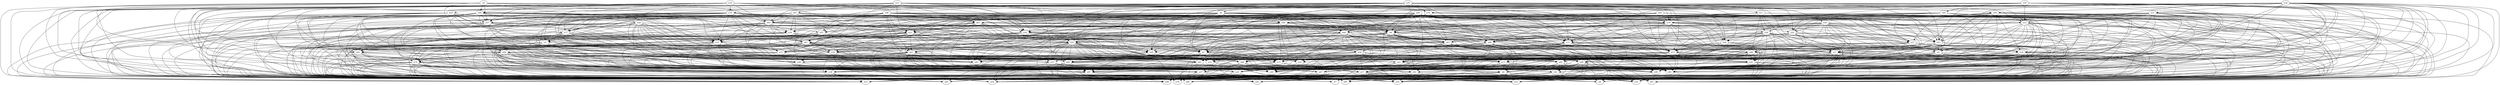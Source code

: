 digraph "" {
	n0 -> n22;
	n0 -> n30;
	n0 -> n42;
	n0 -> n51;
	n0 -> n54;
	n0 -> n65;
	n0 -> n80;
	n1 -> n14;
	n1 -> n15;
	n1 -> n52;
	n1 -> n65;
	n1 -> n75;
	n1 -> n78;
	n1 -> n80;
	n1 -> n81;
	n1 -> n83;
	n1 -> n87;
	n1 -> n93;
	n1 -> n96;
	n2 -> n38;
	n2 -> n42;
	n2 -> n47;
	n2 -> n64;
	n2 -> n65;
	n2 -> n67;
	n2 -> n78;
	n2 -> n80;
	n2 -> n83;
	n2 -> n91;
	n2 -> n96;
	n2 -> n99;
	n3 -> n22;
	n3 -> n30;
	n3 -> n38;
	n3 -> n42;
	n3 -> n48;
	n3 -> n75;
	n3 -> n80;
	n3 -> n82;
	n3 -> n85;
	n3 -> n91;
	n3 -> n92;
	n3 -> n93;
	n3 -> n96;
	n4 -> n7;
	n4 -> n12;
	n4 -> n13;
	n4 -> n19;
	n4 -> n28;
	n4 -> n42;
	n4 -> n44;
	n4 -> n46;
	n4 -> n57;
	n4 -> n62;
	n4 -> n65;
	n4 -> n68;
	n4 -> n69;
	n4 -> n72;
	n4 -> n75;
	n4 -> n86;
	n5 -> n7;
	n5 -> n17;
	n5 -> n25;
	n5 -> n40;
	n5 -> n51;
	n5 -> n54;
	n5 -> n83;
	n5 -> n93;
	n6 -> n0;
	n6 -> n5;
	n6 -> n21;
	n6 -> n22;
	n6 -> n27;
	n6 -> n37;
	n6 -> n43;
	n6 -> n51;
	n6 -> n52;
	n6 -> n54;
	n6 -> n55;
	n6 -> n66;
	n6 -> n72;
	n6 -> n88;
	n6 -> n91;
	n6 -> n93;
	n9 -> n1;
	n9 -> n6;
	n9 -> n8;
	n9 -> n12;
	n9 -> n13;
	n9 -> n16;
	n9 -> n19;
	n9 -> n29;
	n9 -> n40;
	n9 -> n50;
	n9 -> n53;
	n9 -> n54;
	n9 -> n56;
	n9 -> n58;
	n9 -> n61;
	n9 -> n62;
	n9 -> n65;
	n9 -> n67;
	n9 -> n68;
	n9 -> n71;
	n9 -> n77;
	n9 -> n84;
	n9 -> n87;
	n9 -> n93;
	n9 -> n96;
	n9 -> n99;
	n10 -> n3;
	n10 -> n17;
	n10 -> n21;
	n10 -> n38;
	n10 -> n48;
	n10 -> n54;
	n10 -> n65;
	n10 -> n82;
	n10 -> n83;
	n10 -> n85;
	n10 -> n89;
	n11 -> n2;
	n11 -> n3;
	n11 -> n5;
	n11 -> n7;
	n11 -> n8;
	n11 -> n12;
	n11 -> n13;
	n11 -> n36;
	n11 -> n38;
	n11 -> n51;
	n11 -> n52;
	n11 -> n63;
	n11 -> n71;
	n11 -> n85;
	n11 -> n86;
	n11 -> n87;
	n11 -> n88;
	n11 -> n90;
	n11 -> n96;
	n13 -> n38;
	n13 -> n48;
	n13 -> n51;
	n13 -> n52;
	n13 -> n73;
	n13 -> n75;
	n13 -> n83;
	n13 -> n87;
	n13 -> n90;
	n14 -> n17;
	n14 -> n42;
	n14 -> n47;
	n14 -> n78;
	n15 -> n0;
	n15 -> n8;
	n15 -> n25;
	n15 -> n37;
	n15 -> n38;
	n15 -> n54;
	n15 -> n83;
	n16 -> n40;
	n16 -> n80;
	n17 -> n8;
	n17 -> n22;
	n17 -> n30;
	n17 -> n51;
	n17 -> n54;
	n17 -> n65;
	n18 -> n6;
	n18 -> n7;
	n18 -> n13;
	n18 -> n14;
	n18 -> n15;
	n18 -> n19;
	n18 -> n24;
	n18 -> n32;
	n18 -> n37;
	n18 -> n38;
	n18 -> n44;
	n18 -> n46;
	n18 -> n52;
	n18 -> n53;
	n18 -> n54;
	n18 -> n55;
	n18 -> n56;
	n18 -> n57;
	n18 -> n63;
	n18 -> n65;
	n18 -> n67;
	n18 -> n69;
	n18 -> n71;
	n18 -> n76;
	n18 -> n79;
	n19 -> n7;
	n19 -> n16;
	n19 -> n17;
	n19 -> n22;
	n19 -> n26;
	n19 -> n41;
	n19 -> n43;
	n19 -> n47;
	n19 -> n66;
	n19 -> n70;
	n19 -> n71;
	n19 -> n85;
	n19 -> n86;
	n19 -> n88;
	n19 -> n91;
	n19 -> n92;
	n19 -> n96;
	n19 -> n97;
	n20 -> n0;
	n20 -> n13;
	n20 -> n27;
	n20 -> n38;
	n20 -> n41;
	n20 -> n42;
	n20 -> n43;
	n20 -> n52;
	n20 -> n55;
	n20 -> n70;
	n20 -> n71;
	n20 -> n75;
	n20 -> n86;
	n20 -> n91;
	n21 -> n12;
	n21 -> n38;
	n21 -> n42;
	n21 -> n92;
	n23 -> n10;
	n23 -> n12;
	n23 -> n14;
	n23 -> n15;
	n23 -> n26;
	n23 -> n37;
	n23 -> n62;
	n23 -> n64;
	n23 -> n67;
	n23 -> n70;
	n23 -> n71;
	n23 -> n74;
	n23 -> n78;
	n23 -> n81;
	n23 -> n83;
	n23 -> n85;
	n23 -> n88;
	n23 -> n89;
	n23 -> n90;
	n24 -> n1;
	n24 -> n10;
	n24 -> n40;
	n24 -> n57;
	n24 -> n62;
	n24 -> n64;
	n24 -> n74;
	n24 -> n75;
	n24 -> n77;
	n24 -> n87;
	n24 -> n90;
	n24 -> n92;
	n24 -> n97;
	n25 -> n12;
	n25 -> n22;
	n25 -> n30;
	n26 -> n8;
	n26 -> n14;
	n26 -> n22;
	n26 -> n38;
	n26 -> n51;
	n26 -> n52;
	n26 -> n54;
	n26 -> n75;
	n26 -> n91;
	n26 -> n92;
	n27 -> n3;
	n27 -> n7;
	n27 -> n15;
	n27 -> n26;
	n27 -> n64;
	n27 -> n70;
	n27 -> n72;
	n27 -> n73;
	n27 -> n83;
	n27 -> n90;
	n27 -> n91;
	n27 -> n96;
	n28 -> n3;
	n28 -> n8;
	n28 -> n10;
	n28 -> n12;
	n28 -> n14;
	n28 -> n26;
	n28 -> n41;
	n28 -> n43;
	n28 -> n48;
	n28 -> n54;
	n28 -> n65;
	n28 -> n70;
	n28 -> n71;
	n28 -> n72;
	n28 -> n75;
	n28 -> n77;
	n28 -> n81;
	n28 -> n82;
	n28 -> n86;
	n28 -> n90;
	n28 -> n96;
	n29 -> n0;
	n29 -> n8;
	n29 -> n13;
	n29 -> n41;
	n29 -> n47;
	n29 -> n65;
	n29 -> n66;
	n29 -> n85;
	n31 -> n0;
	n31 -> n1;
	n31 -> n8;
	n31 -> n13;
	n31 -> n14;
	n31 -> n16;
	n31 -> n19;
	n31 -> n21;
	n31 -> n32;
	n31 -> n37;
	n31 -> n47;
	n31 -> n51;
	n31 -> n53;
	n31 -> n56;
	n31 -> n63;
	n31 -> n64;
	n31 -> n71;
	n31 -> n75;
	n31 -> n78;
	n31 -> n80;
	n31 -> n93;
	n31 -> n97;
	n32 -> n2;
	n32 -> n3;
	n32 -> n5;
	n32 -> n6;
	n32 -> n21;
	n32 -> n22;
	n32 -> n30;
	n32 -> n41;
	n32 -> n42;
	n32 -> n43;
	n32 -> n54;
	n32 -> n66;
	n32 -> n67;
	n32 -> n70;
	n32 -> n75;
	n32 -> n80;
	n32 -> n81;
	n32 -> n85;
	n32 -> n91;
	n32 -> n92;
	n32 -> n97;
	n33 -> n1;
	n33 -> n13;
	n33 -> n15;
	n33 -> n23;
	n33 -> n25;
	n33 -> n29;
	n33 -> n40;
	n33 -> n45;
	n33 -> n53;
	n33 -> n63;
	n33 -> n70;
	n33 -> n75;
	n33 -> n80;
	n33 -> n83;
	n33 -> n87;
	n33 -> n89;
	n33 -> n90;
	n33 -> n91;
	n33 -> n94;
	n34 -> n3;
	n34 -> n8;
	n34 -> n14;
	n34 -> n21;
	n34 -> n22;
	n34 -> n23;
	n34 -> n25;
	n34 -> n26;
	n34 -> n30;
	n34 -> n31;
	n34 -> n37;
	n34 -> n51;
	n34 -> n53;
	n34 -> n54;
	n34 -> n57;
	n34 -> n60;
	n34 -> n67;
	n34 -> n71;
	n34 -> n73;
	n34 -> n76;
	n34 -> n81;
	n34 -> n82;
	n34 -> n83;
	n34 -> n88;
	n34 -> n92;
	n34 -> n94;
	n34 -> n99;
	n35 -> n1;
	n35 -> n3;
	n35 -> n7;
	n35 -> n9;
	n35 -> n11;
	n35 -> n13;
	n35 -> n16;
	n35 -> n17;
	n35 -> n19;
	n35 -> n20;
	n35 -> n23;
	n35 -> n29;
	n35 -> n32;
	n35 -> n39;
	n35 -> n46;
	n35 -> n52;
	n35 -> n55;
	n35 -> n71;
	n35 -> n75;
	n35 -> n76;
	n35 -> n79;
	n35 -> n87;
	n35 -> n88;
	n35 -> n97;
	n36 -> n0;
	n36 -> n14;
	n36 -> n17;
	n36 -> n21;
	n36 -> n26;
	n36 -> n29;
	n36 -> n30;
	n36 -> n37;
	n36 -> n38;
	n36 -> n43;
	n36 -> n51;
	n36 -> n64;
	n36 -> n65;
	n36 -> n75;
	n36 -> n80;
	n36 -> n90;
	n36 -> n93;
	n36 -> n96;
	n37 -> n30;
	n37 -> n90;
	n37 -> n91;
	n38 -> n7;
	n38 -> n12;
	n38 -> n65;
	n39 -> n0;
	n39 -> n7;
	n39 -> n8;
	n39 -> n16;
	n39 -> n20;
	n39 -> n23;
	n39 -> n25;
	n39 -> n26;
	n39 -> n27;
	n39 -> n29;
	n39 -> n40;
	n39 -> n53;
	n39 -> n68;
	n39 -> n74;
	n39 -> n81;
	n39 -> n88;
	n39 -> n90;
	n39 -> n91;
	n39 -> n99;
	n40 -> n22;
	n41 -> n8;
	n41 -> n12;
	n41 -> n40;
	n41 -> n47;
	n41 -> n52;
	n41 -> n65;
	n41 -> n90;
	n43 -> n0;
	n43 -> n8;
	n43 -> n12;
	n43 -> n22;
	n43 -> n40;
	n43 -> n48;
	n43 -> n64;
	n43 -> n72;
	n43 -> n73;
	n43 -> n92;
	n43 -> n96;
	n44 -> n1;
	n44 -> n8;
	n44 -> n10;
	n44 -> n22;
	n44 -> n30;
	n44 -> n42;
	n44 -> n43;
	n44 -> n47;
	n44 -> n50;
	n44 -> n61;
	n44 -> n72;
	n44 -> n81;
	n44 -> n82;
	n44 -> n88;
	n44 -> n92;
	n45 -> n2;
	n45 -> n13;
	n45 -> n15;
	n45 -> n25;
	n45 -> n27;
	n45 -> n44;
	n45 -> n47;
	n45 -> n48;
	n45 -> n50;
	n45 -> n52;
	n45 -> n55;
	n45 -> n57;
	n45 -> n63;
	n45 -> n68;
	n45 -> n71;
	n45 -> n72;
	n45 -> n74;
	n45 -> n75;
	n45 -> n77;
	n45 -> n81;
	n45 -> n89;
	n45 -> n90;
	n45 -> n99;
	n46 -> n5;
	n46 -> n10;
	n46 -> n15;
	n46 -> n21;
	n46 -> n23;
	n46 -> n40;
	n46 -> n47;
	n46 -> n50;
	n46 -> n51;
	n46 -> n54;
	n46 -> n57;
	n46 -> n61;
	n46 -> n64;
	n46 -> n70;
	n46 -> n72;
	n46 -> n73;
	n46 -> n80;
	n46 -> n83;
	n46 -> n85;
	n46 -> n87;
	n46 -> n91;
	n46 -> n92;
	n47 -> n54;
	n47 -> n65;
	n47 -> n78;
	n47 -> n85;
	n48 -> n0;
	n48 -> n7;
	n48 -> n8;
	n48 -> n51;
	n48 -> n52;
	n48 -> n80;
	n48 -> n83;
	n48 -> n85;
	n48 -> n91;
	n48 -> n92;
	n49 -> n0;
	n49 -> n5;
	n49 -> n13;
	n49 -> n19;
	n49 -> n22;
	n49 -> n27;
	n49 -> n43;
	n49 -> n48;
	n49 -> n51;
	n49 -> n56;
	n49 -> n61;
	n49 -> n68;
	n49 -> n72;
	n49 -> n77;
	n49 -> n78;
	n49 -> n81;
	n49 -> n83;
	n49 -> n84;
	n49 -> n85;
	n49 -> n87;
	n49 -> n89;
	n49 -> n90;
	n49 -> n91;
	n49 -> n99;
	n50 -> n1;
	n50 -> n12;
	n50 -> n17;
	n50 -> n42;
	n50 -> n43;
	n50 -> n51;
	n50 -> n55;
	n50 -> n71;
	n50 -> n75;
	n50 -> n80;
	n50 -> n85;
	n50 -> n93;
	n52 -> n8;
	n52 -> n12;
	n52 -> n30;
	n52 -> n51;
	n52 -> n80;
	n52 -> n90;
	n52 -> n91;
	n53 -> n1;
	n53 -> n5;
	n53 -> n13;
	n53 -> n15;
	n53 -> n17;
	n53 -> n25;
	n53 -> n42;
	n53 -> n48;
	n53 -> n73;
	n53 -> n75;
	n53 -> n78;
	n53 -> n83;
	n53 -> n86;
	n53 -> n96;
	n53 -> n99;
	n55 -> n0;
	n55 -> n14;
	n55 -> n15;
	n55 -> n16;
	n55 -> n17;
	n55 -> n30;
	n55 -> n40;
	n55 -> n52;
	n55 -> n54;
	n55 -> n62;
	n55 -> n64;
	n55 -> n65;
	n55 -> n66;
	n55 -> n70;
	n55 -> n81;
	n55 -> n85;
	n55 -> n87;
	n55 -> n91;
	n55 -> n99;
	n56 -> n10;
	n56 -> n16;
	n56 -> n17;
	n56 -> n30;
	n56 -> n37;
	n56 -> n40;
	n56 -> n41;
	n56 -> n43;
	n56 -> n54;
	n56 -> n64;
	n56 -> n74;
	n56 -> n75;
	n56 -> n88;
	n57 -> n3;
	n57 -> n6;
	n57 -> n12;
	n57 -> n14;
	n57 -> n25;
	n57 -> n38;
	n57 -> n50;
	n57 -> n54;
	n57 -> n75;
	n57 -> n78;
	n57 -> n87;
	n57 -> n90;
	n57 -> n92;
	n57 -> n96;
	n57 -> n99;
	n58 -> n8;
	n58 -> n15;
	n58 -> n16;
	n58 -> n17;
	n58 -> n30;
	n58 -> n38;
	n58 -> n40;
	n58 -> n51;
	n58 -> n52;
	n58 -> n83;
	n58 -> n89;
	n58 -> n93;
	n59 -> n0;
	n59 -> n1;
	n59 -> n6;
	n59 -> n12;
	n59 -> n20;
	n59 -> n25;
	n59 -> n26;
	n59 -> n30;
	n59 -> n32;
	n59 -> n42;
	n59 -> n44;
	n59 -> n47;
	n59 -> n60;
	n59 -> n70;
	n59 -> n76;
	n59 -> n92;
	n59 -> n99;
	n60 -> n5;
	n60 -> n6;
	n60 -> n10;
	n60 -> n13;
	n60 -> n27;
	n60 -> n36;
	n60 -> n37;
	n60 -> n47;
	n60 -> n54;
	n60 -> n55;
	n60 -> n68;
	n60 -> n69;
	n60 -> n81;
	n60 -> n82;
	n60 -> n84;
	n60 -> n88;
	n60 -> n90;
	n60 -> n92;
	n60 -> n96;
	n61 -> n0;
	n61 -> n1;
	n61 -> n7;
	n61 -> n14;
	n61 -> n16;
	n61 -> n25;
	n61 -> n30;
	n61 -> n37;
	n61 -> n38;
	n61 -> n41;
	n61 -> n42;
	n61 -> n51;
	n61 -> n70;
	n61 -> n74;
	n61 -> n87;
	n61 -> n92;
	n62 -> n7;
	n62 -> n21;
	n62 -> n22;
	n62 -> n38;
	n62 -> n40;
	n62 -> n65;
	n62 -> n74;
	n62 -> n80;
	n62 -> n93;
	n63 -> n0;
	n63 -> n6;
	n63 -> n14;
	n63 -> n15;
	n63 -> n25;
	n63 -> n38;
	n63 -> n43;
	n63 -> n56;
	n63 -> n61;
	n63 -> n66;
	n63 -> n72;
	n63 -> n73;
	n63 -> n75;
	n63 -> n78;
	n63 -> n96;
	n63 -> n97;
	n64 -> n12;
	n64 -> n17;
	n64 -> n40;
	n64 -> n52;
	n64 -> n78;
	n64 -> n80;
	n64 -> n81;
	n64 -> n85;
	n64 -> n92;
	n66 -> n12;
	n66 -> n37;
	n66 -> n40;
	n66 -> n42;
	n66 -> n52;
	n66 -> n81;
	n67 -> n12;
	n67 -> n14;
	n67 -> n16;
	n67 -> n17;
	n67 -> n21;
	n67 -> n38;
	n67 -> n47;
	n67 -> n51;
	n67 -> n64;
	n67 -> n66;
	n67 -> n73;
	n67 -> n74;
	n67 -> n75;
	n67 -> n80;
	n67 -> n81;
	n67 -> n96;
	n68 -> n3;
	n68 -> n14;
	n68 -> n22;
	n68 -> n25;
	n68 -> n40;
	n68 -> n41;
	n68 -> n52;
	n68 -> n54;
	n68 -> n55;
	n68 -> n61;
	n68 -> n64;
	n68 -> n65;
	n68 -> n69;
	n68 -> n74;
	n68 -> n82;
	n68 -> n85;
	n69 -> n0;
	n69 -> n21;
	n69 -> n37;
	n69 -> n38;
	n69 -> n40;
	n69 -> n42;
	n69 -> n66;
	n69 -> n74;
	n69 -> n78;
	n69 -> n82;
	n69 -> n90;
	n69 -> n93;
	n70 -> n7;
	n70 -> n8;
	n70 -> n21;
	n70 -> n51;
	n70 -> n64;
	n70 -> n65;
	n70 -> n80;
	n70 -> n85;
	n71 -> n1;
	n71 -> n3;
	n71 -> n5;
	n71 -> n7;
	n71 -> n13;
	n71 -> n26;
	n71 -> n30;
	n71 -> n40;
	n71 -> n52;
	n71 -> n54;
	n71 -> n64;
	n71 -> n83;
	n71 -> n85;
	n71 -> n87;
	n71 -> n96;
	n72 -> n8;
	n72 -> n17;
	n72 -> n25;
	n72 -> n30;
	n72 -> n42;
	n72 -> n47;
	n72 -> n54;
	n73 -> n0;
	n73 -> n7;
	n73 -> n30;
	n73 -> n51;
	n73 -> n81;
	n73 -> n91;
	n74 -> n12;
	n74 -> n30;
	n74 -> n38;
	n74 -> n42;
	n74 -> n51;
	n74 -> n52;
	n74 -> n54;
	n74 -> n65;
	n74 -> n80;
	n74 -> n81;
	n74 -> n90;
	n74 -> n91;
	n75 -> n51;
	n75 -> n54;
	n75 -> n85;
	n75 -> n96;
	n76 -> n1;
	n76 -> n6;
	n76 -> n8;
	n76 -> n14;
	n76 -> n29;
	n76 -> n32;
	n76 -> n43;
	n76 -> n44;
	n76 -> n50;
	n76 -> n53;
	n76 -> n55;
	n76 -> n71;
	n76 -> n83;
	n76 -> n87;
	n76 -> n89;
	n76 -> n93;
	n77 -> n2;
	n77 -> n10;
	n77 -> n12;
	n77 -> n30;
	n77 -> n37;
	n77 -> n40;
	n77 -> n81;
	n77 -> n82;
	n77 -> n85;
	n77 -> n92;
	n77 -> n93;
	n79 -> n2;
	n79 -> n6;
	n79 -> n7;
	n79 -> n10;
	n79 -> n12;
	n79 -> n13;
	n79 -> n15;
	n79 -> n23;
	n79 -> n38;
	n79 -> n47;
	n79 -> n54;
	n79 -> n55;
	n79 -> n56;
	n79 -> n57;
	n79 -> n61;
	n79 -> n65;
	n79 -> n70;
	n79 -> n73;
	n79 -> n77;
	n79 -> n84;
	n79 -> n89;
	n79 -> n99;
	n81 -> n8;
	n81 -> n12;
	n81 -> n90;
	n82 -> n7;
	n82 -> n8;
	n82 -> n17;
	n82 -> n47;
	n82 -> n92;
	n82 -> n96;
	n84 -> n3;
	n84 -> n6;
	n84 -> n15;
	n84 -> n25;
	n84 -> n30;
	n84 -> n42;
	n84 -> n56;
	n84 -> n65;
	n84 -> n73;
	n84 -> n83;
	n84 -> n87;
	n84 -> n88;
	n86 -> n12;
	n86 -> n14;
	n86 -> n15;
	n86 -> n21;
	n86 -> n22;
	n86 -> n41;
	n86 -> n47;
	n86 -> n64;
	n86 -> n65;
	n86 -> n78;
	n86 -> n81;
	n86 -> n82;
	n86 -> n96;
	n87 -> n90;
	n88 -> n17;
	n88 -> n21;
	n88 -> n22;
	n88 -> n25;
	n88 -> n38;
	n88 -> n51;
	n88 -> n52;
	n88 -> n65;
	n88 -> n72;
	n88 -> n83;
	n88 -> n93;
	n89 -> n40;
	n89 -> n47;
	n89 -> n54;
	n92 -> n7;
	n92 -> n22;
	n92 -> n30;
	n92 -> n90;
	n93 -> n0;
	n93 -> n37;
	n93 -> n38;
	n93 -> n81;
	n93 -> n85;
	n93 -> n90;
	n94 -> n0;
	n94 -> n5;
	n94 -> n8;
	n94 -> n19;
	n94 -> n20;
	n94 -> n21;
	n94 -> n22;
	n94 -> n23;
	n94 -> n26;
	n94 -> n27;
	n94 -> n30;
	n94 -> n37;
	n94 -> n41;
	n94 -> n53;
	n94 -> n54;
	n94 -> n65;
	n94 -> n66;
	n94 -> n77;
	n94 -> n81;
	n94 -> n86;
	n95 -> n1;
	n95 -> n2;
	n95 -> n3;
	n95 -> n6;
	n95 -> n10;
	n95 -> n13;
	n95 -> n19;
	n95 -> n23;
	n95 -> n37;
	n95 -> n40;
	n95 -> n41;
	n95 -> n44;
	n95 -> n47;
	n95 -> n53;
	n95 -> n57;
	n95 -> n58;
	n95 -> n61;
	n95 -> n72;
	n95 -> n75;
	n95 -> n82;
	n95 -> n83;
	n95 -> n87;
	n95 -> n91;
	n95 -> n92;
	n95 -> n96;
	n96 -> n30;
	n96 -> n91;
	n97 -> n22;
	n97 -> n25;
	n97 -> n38;
	n97 -> n54;
	n97 -> n61;
	n97 -> n62;
	n97 -> n87;
	n97 -> n89;
	n97 -> n90;
	n98 -> n6;
	n98 -> n20;
	n98 -> n23;
	n98 -> n36;
	n98 -> n37;
	n98 -> n41;
	n98 -> n44;
	n98 -> n56;
	n98 -> n58;
	n98 -> n61;
	n98 -> n62;
	n98 -> n64;
	n98 -> n67;
	n98 -> n69;
	n98 -> n71;
	n98 -> n77;
	n98 -> n81;
	n98 -> n84;
	n98 -> n87;
	n98 -> n93;
	n98 -> n97;
	n99 -> n0;
	n99 -> n8;
	n99 -> n14;
	n99 -> n64;
	n99 -> n78;
	n99 -> n89;
}
